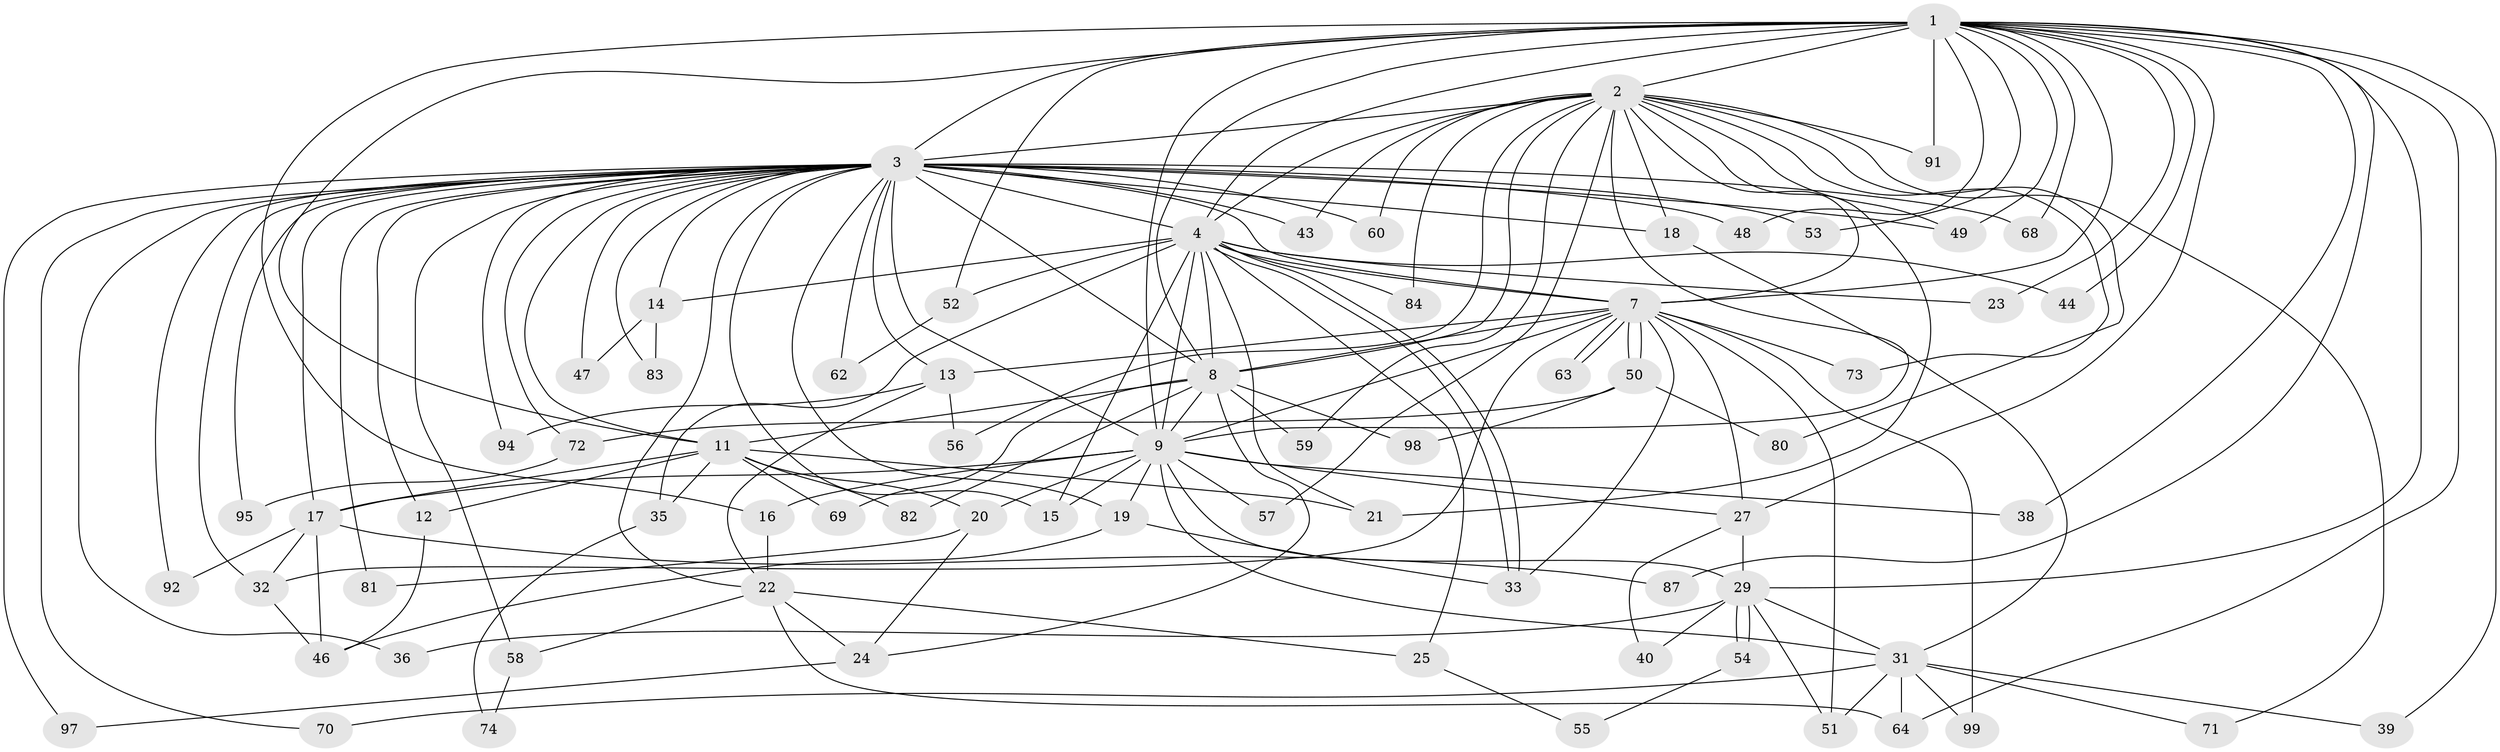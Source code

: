 // original degree distribution, {15: 0.020202020202020204, 24: 0.010101010101010102, 27: 0.010101010101010102, 21: 0.010101010101010102, 20: 0.030303030303030304, 16: 0.010101010101010102, 17: 0.010101010101010102, 10: 0.010101010101010102, 3: 0.20202020202020202, 5: 0.050505050505050504, 4: 0.0707070707070707, 7: 0.010101010101010102, 2: 0.5353535353535354, 9: 0.010101010101010102, 6: 0.010101010101010102}
// Generated by graph-tools (version 1.1) at 2025/41/03/06/25 10:41:35]
// undirected, 72 vertices, 168 edges
graph export_dot {
graph [start="1"]
  node [color=gray90,style=filled];
  1 [super="+6"];
  2 [super="+26"];
  3 [super="+5"];
  4 [super="+76"];
  7 [super="+10"];
  8 [super="+41"];
  9 [super="+30"];
  11 [super="+61"];
  12 [super="+86"];
  13;
  14 [super="+66"];
  15 [super="+93"];
  16 [super="+28"];
  17 [super="+45"];
  18;
  19 [super="+88"];
  20;
  21 [super="+96"];
  22 [super="+85"];
  23;
  24 [super="+42"];
  25;
  27 [super="+37"];
  29 [super="+67"];
  31 [super="+34"];
  32;
  33 [super="+89"];
  35;
  36;
  38;
  39;
  40;
  43;
  44;
  46 [super="+90"];
  47;
  48;
  49 [super="+79"];
  50 [super="+65"];
  51 [super="+75"];
  52;
  53;
  54;
  55;
  56 [super="+78"];
  57;
  58;
  59;
  60;
  62;
  63;
  64 [super="+77"];
  68;
  69;
  70;
  71;
  72;
  73;
  74;
  80;
  81;
  82;
  83;
  84;
  87;
  91;
  92;
  94;
  95;
  97;
  98;
  99;
  1 -- 2 [weight=2];
  1 -- 3 [weight=4];
  1 -- 4 [weight=2];
  1 -- 7 [weight=4];
  1 -- 8 [weight=2];
  1 -- 9 [weight=2];
  1 -- 16 [weight=2];
  1 -- 23;
  1 -- 38;
  1 -- 39;
  1 -- 44;
  1 -- 48;
  1 -- 64;
  1 -- 68;
  1 -- 11;
  1 -- 87;
  1 -- 91;
  1 -- 27;
  1 -- 29;
  1 -- 49;
  1 -- 52;
  1 -- 53;
  2 -- 3 [weight=2];
  2 -- 4;
  2 -- 7 [weight=2];
  2 -- 8;
  2 -- 9 [weight=2];
  2 -- 18;
  2 -- 21;
  2 -- 43;
  2 -- 56 [weight=2];
  2 -- 57;
  2 -- 59;
  2 -- 60;
  2 -- 71;
  2 -- 73;
  2 -- 80;
  2 -- 84;
  2 -- 91;
  2 -- 49;
  3 -- 4 [weight=2];
  3 -- 7 [weight=4];
  3 -- 8 [weight=2];
  3 -- 9 [weight=2];
  3 -- 11;
  3 -- 14 [weight=2];
  3 -- 15;
  3 -- 19;
  3 -- 36;
  3 -- 47;
  3 -- 48;
  3 -- 49;
  3 -- 53;
  3 -- 58;
  3 -- 60;
  3 -- 62;
  3 -- 68;
  3 -- 72;
  3 -- 83;
  3 -- 94;
  3 -- 95;
  3 -- 97;
  3 -- 70;
  3 -- 12;
  3 -- 13;
  3 -- 17;
  3 -- 18;
  3 -- 81;
  3 -- 22;
  3 -- 92;
  3 -- 32;
  3 -- 43;
  4 -- 7 [weight=2];
  4 -- 8 [weight=2];
  4 -- 9;
  4 -- 15;
  4 -- 23;
  4 -- 25;
  4 -- 33;
  4 -- 33;
  4 -- 35;
  4 -- 44;
  4 -- 52;
  4 -- 84;
  4 -- 21;
  4 -- 14;
  7 -- 8 [weight=3];
  7 -- 9 [weight=2];
  7 -- 13;
  7 -- 50 [weight=2];
  7 -- 50;
  7 -- 63;
  7 -- 63;
  7 -- 32;
  7 -- 99;
  7 -- 73;
  7 -- 51;
  7 -- 27;
  7 -- 33;
  8 -- 9;
  8 -- 59;
  8 -- 69;
  8 -- 82;
  8 -- 98;
  8 -- 24;
  8 -- 11;
  9 -- 19;
  9 -- 20;
  9 -- 29;
  9 -- 38;
  9 -- 57;
  9 -- 31;
  9 -- 27;
  9 -- 15;
  9 -- 16;
  9 -- 17;
  11 -- 12;
  11 -- 17;
  11 -- 20;
  11 -- 21;
  11 -- 35;
  11 -- 69;
  11 -- 82;
  12 -- 46;
  13 -- 56;
  13 -- 94;
  13 -- 22;
  14 -- 47;
  14 -- 83;
  16 -- 22;
  17 -- 32;
  17 -- 87;
  17 -- 92;
  17 -- 46;
  18 -- 31;
  19 -- 33;
  19 -- 46;
  20 -- 24;
  20 -- 81;
  22 -- 24;
  22 -- 25;
  22 -- 58;
  22 -- 64;
  24 -- 97;
  25 -- 55;
  27 -- 29;
  27 -- 40;
  29 -- 31;
  29 -- 36;
  29 -- 40;
  29 -- 54;
  29 -- 54;
  29 -- 51;
  31 -- 39;
  31 -- 70;
  31 -- 64;
  31 -- 99;
  31 -- 51;
  31 -- 71;
  32 -- 46;
  35 -- 74;
  50 -- 72;
  50 -- 98;
  50 -- 80;
  52 -- 62;
  54 -- 55;
  58 -- 74;
  72 -- 95;
}

